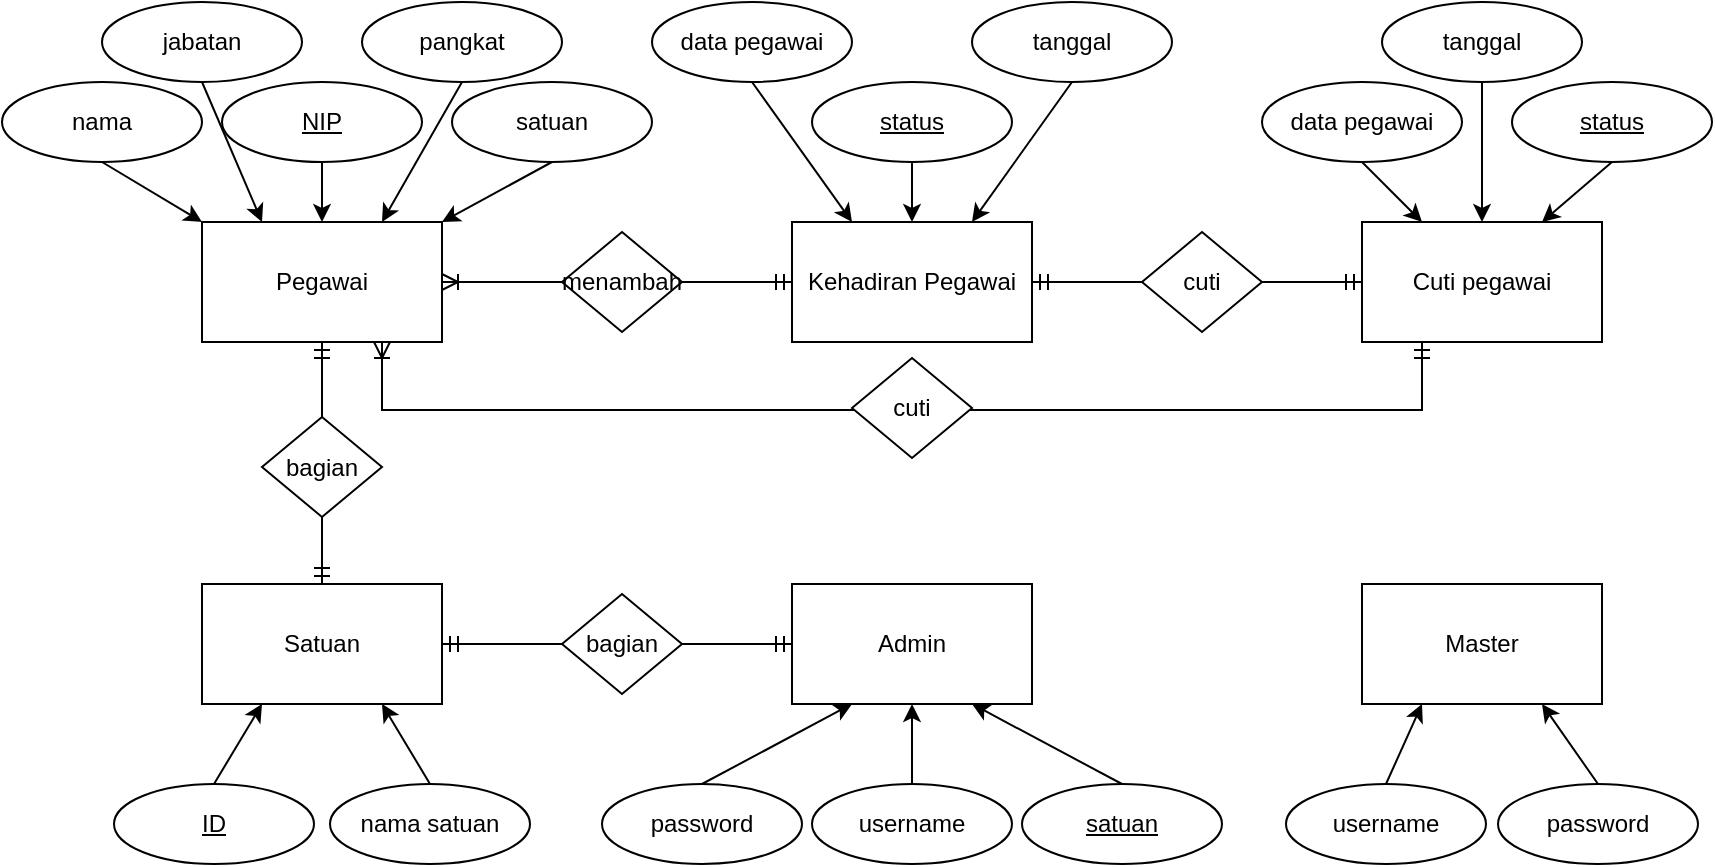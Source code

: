 <mxfile version="24.8.3">
  <diagram name="Page-1" id="GOccfhmQ8TeXtUk-7QE0">
    <mxGraphModel dx="882" dy="547" grid="1" gridSize="10" guides="1" tooltips="1" connect="1" arrows="1" fold="1" page="1" pageScale="1" pageWidth="1169" pageHeight="827" math="0" shadow="0">
      <root>
        <mxCell id="0" />
        <mxCell id="1" parent="0" />
        <mxCell id="JraNS6OQeRAOPN6oG29U-1" value="Pegawai" style="rounded=0;whiteSpace=wrap;html=1;" vertex="1" parent="1">
          <mxGeometry x="257" y="308" width="120" height="60" as="geometry" />
        </mxCell>
        <mxCell id="JraNS6OQeRAOPN6oG29U-84" style="rounded=0;orthogonalLoop=1;jettySize=auto;html=1;exitX=0.5;exitY=1;exitDx=0;exitDy=0;entryX=0.5;entryY=0;entryDx=0;entryDy=0;" edge="1" parent="1" source="JraNS6OQeRAOPN6oG29U-3" target="JraNS6OQeRAOPN6oG29U-1">
          <mxGeometry relative="1" as="geometry" />
        </mxCell>
        <mxCell id="JraNS6OQeRAOPN6oG29U-3" value="NIP" style="ellipse;whiteSpace=wrap;html=1;align=center;fontStyle=4;" vertex="1" parent="1">
          <mxGeometry x="267" y="238" width="100" height="40" as="geometry" />
        </mxCell>
        <mxCell id="JraNS6OQeRAOPN6oG29U-82" style="rounded=0;orthogonalLoop=1;jettySize=auto;html=1;exitX=0.5;exitY=1;exitDx=0;exitDy=0;entryX=0;entryY=0;entryDx=0;entryDy=0;" edge="1" parent="1" source="JraNS6OQeRAOPN6oG29U-4" target="JraNS6OQeRAOPN6oG29U-1">
          <mxGeometry relative="1" as="geometry" />
        </mxCell>
        <mxCell id="JraNS6OQeRAOPN6oG29U-4" value="nama" style="ellipse;whiteSpace=wrap;html=1;align=center;" vertex="1" parent="1">
          <mxGeometry x="157" y="238" width="100" height="40" as="geometry" />
        </mxCell>
        <mxCell id="JraNS6OQeRAOPN6oG29U-80" style="rounded=0;orthogonalLoop=1;jettySize=auto;html=1;exitX=0.5;exitY=1;exitDx=0;exitDy=0;entryX=0.25;entryY=0;entryDx=0;entryDy=0;" edge="1" parent="1" source="JraNS6OQeRAOPN6oG29U-5" target="JraNS6OQeRAOPN6oG29U-1">
          <mxGeometry relative="1" as="geometry" />
        </mxCell>
        <mxCell id="JraNS6OQeRAOPN6oG29U-5" value="jabatan" style="ellipse;whiteSpace=wrap;html=1;align=center;" vertex="1" parent="1">
          <mxGeometry x="207" y="198" width="100" height="40" as="geometry" />
        </mxCell>
        <mxCell id="JraNS6OQeRAOPN6oG29U-81" style="rounded=0;orthogonalLoop=1;jettySize=auto;html=1;exitX=0.5;exitY=1;exitDx=0;exitDy=0;entryX=0.75;entryY=0;entryDx=0;entryDy=0;" edge="1" parent="1" source="JraNS6OQeRAOPN6oG29U-6" target="JraNS6OQeRAOPN6oG29U-1">
          <mxGeometry relative="1" as="geometry" />
        </mxCell>
        <mxCell id="JraNS6OQeRAOPN6oG29U-6" value="pangkat" style="ellipse;whiteSpace=wrap;html=1;align=center;" vertex="1" parent="1">
          <mxGeometry x="337" y="198" width="100" height="40" as="geometry" />
        </mxCell>
        <mxCell id="JraNS6OQeRAOPN6oG29U-7" value="Satuan" style="rounded=0;whiteSpace=wrap;html=1;" vertex="1" parent="1">
          <mxGeometry x="257" y="489" width="120" height="60" as="geometry" />
        </mxCell>
        <mxCell id="JraNS6OQeRAOPN6oG29U-8" value="Admin" style="rounded=0;whiteSpace=wrap;html=1;" vertex="1" parent="1">
          <mxGeometry x="552" y="489" width="120" height="60" as="geometry" />
        </mxCell>
        <mxCell id="JraNS6OQeRAOPN6oG29U-44" style="rounded=0;orthogonalLoop=1;jettySize=auto;html=1;exitX=0.5;exitY=0;exitDx=0;exitDy=0;entryX=0.25;entryY=1;entryDx=0;entryDy=0;" edge="1" parent="1" source="JraNS6OQeRAOPN6oG29U-9" target="JraNS6OQeRAOPN6oG29U-7">
          <mxGeometry relative="1" as="geometry" />
        </mxCell>
        <mxCell id="JraNS6OQeRAOPN6oG29U-9" value="&lt;u&gt;ID&lt;/u&gt;" style="ellipse;whiteSpace=wrap;html=1;align=center;" vertex="1" parent="1">
          <mxGeometry x="213" y="589" width="100" height="40" as="geometry" />
        </mxCell>
        <mxCell id="JraNS6OQeRAOPN6oG29U-45" style="rounded=0;orthogonalLoop=1;jettySize=auto;html=1;exitX=0.5;exitY=0;exitDx=0;exitDy=0;entryX=0.75;entryY=1;entryDx=0;entryDy=0;" edge="1" parent="1" source="JraNS6OQeRAOPN6oG29U-10" target="JraNS6OQeRAOPN6oG29U-7">
          <mxGeometry relative="1" as="geometry" />
        </mxCell>
        <mxCell id="JraNS6OQeRAOPN6oG29U-10" value="nama satuan" style="ellipse;whiteSpace=wrap;html=1;align=center;" vertex="1" parent="1">
          <mxGeometry x="321" y="589" width="100" height="40" as="geometry" />
        </mxCell>
        <mxCell id="JraNS6OQeRAOPN6oG29U-34" style="rounded=0;orthogonalLoop=1;jettySize=auto;html=1;exitX=0.5;exitY=0;exitDx=0;exitDy=0;entryX=0.5;entryY=1;entryDx=0;entryDy=0;" edge="1" parent="1" source="JraNS6OQeRAOPN6oG29U-11" target="JraNS6OQeRAOPN6oG29U-8">
          <mxGeometry relative="1" as="geometry" />
        </mxCell>
        <mxCell id="JraNS6OQeRAOPN6oG29U-11" value="username" style="ellipse;whiteSpace=wrap;html=1;align=center;" vertex="1" parent="1">
          <mxGeometry x="562" y="589" width="100" height="40" as="geometry" />
        </mxCell>
        <mxCell id="JraNS6OQeRAOPN6oG29U-41" style="rounded=0;orthogonalLoop=1;jettySize=auto;html=1;exitX=0.5;exitY=0;exitDx=0;exitDy=0;entryX=0.25;entryY=1;entryDx=0;entryDy=0;" edge="1" parent="1" source="JraNS6OQeRAOPN6oG29U-12" target="JraNS6OQeRAOPN6oG29U-8">
          <mxGeometry relative="1" as="geometry" />
        </mxCell>
        <mxCell id="JraNS6OQeRAOPN6oG29U-12" value="password" style="ellipse;whiteSpace=wrap;html=1;align=center;" vertex="1" parent="1">
          <mxGeometry x="457" y="589" width="100" height="40" as="geometry" />
        </mxCell>
        <mxCell id="JraNS6OQeRAOPN6oG29U-43" style="rounded=0;orthogonalLoop=1;jettySize=auto;html=1;exitX=0.5;exitY=0;exitDx=0;exitDy=0;entryX=0.75;entryY=1;entryDx=0;entryDy=0;" edge="1" parent="1" source="JraNS6OQeRAOPN6oG29U-13" target="JraNS6OQeRAOPN6oG29U-8">
          <mxGeometry relative="1" as="geometry" />
        </mxCell>
        <mxCell id="JraNS6OQeRAOPN6oG29U-13" value="&lt;u&gt;satuan&lt;/u&gt;" style="ellipse;whiteSpace=wrap;html=1;align=center;" vertex="1" parent="1">
          <mxGeometry x="667" y="589" width="100" height="40" as="geometry" />
        </mxCell>
        <mxCell id="JraNS6OQeRAOPN6oG29U-14" value="Master" style="rounded=0;whiteSpace=wrap;html=1;" vertex="1" parent="1">
          <mxGeometry x="837" y="489" width="120" height="60" as="geometry" />
        </mxCell>
        <mxCell id="JraNS6OQeRAOPN6oG29U-56" style="rounded=0;orthogonalLoop=1;jettySize=auto;html=1;exitX=0.5;exitY=0;exitDx=0;exitDy=0;entryX=0.25;entryY=1;entryDx=0;entryDy=0;" edge="1" parent="1" source="JraNS6OQeRAOPN6oG29U-15" target="JraNS6OQeRAOPN6oG29U-14">
          <mxGeometry relative="1" as="geometry" />
        </mxCell>
        <mxCell id="JraNS6OQeRAOPN6oG29U-15" value="username" style="ellipse;whiteSpace=wrap;html=1;align=center;" vertex="1" parent="1">
          <mxGeometry x="799" y="589" width="100" height="40" as="geometry" />
        </mxCell>
        <mxCell id="JraNS6OQeRAOPN6oG29U-57" style="rounded=0;orthogonalLoop=1;jettySize=auto;html=1;exitX=0.5;exitY=0;exitDx=0;exitDy=0;entryX=0.75;entryY=1;entryDx=0;entryDy=0;" edge="1" parent="1" source="JraNS6OQeRAOPN6oG29U-16" target="JraNS6OQeRAOPN6oG29U-14">
          <mxGeometry relative="1" as="geometry" />
        </mxCell>
        <mxCell id="JraNS6OQeRAOPN6oG29U-16" value="password" style="ellipse;whiteSpace=wrap;html=1;align=center;" vertex="1" parent="1">
          <mxGeometry x="905" y="589" width="100" height="40" as="geometry" />
        </mxCell>
        <mxCell id="JraNS6OQeRAOPN6oG29U-17" value="Kehadiran Pegawai" style="rounded=0;whiteSpace=wrap;html=1;" vertex="1" parent="1">
          <mxGeometry x="552" y="308" width="120" height="60" as="geometry" />
        </mxCell>
        <mxCell id="JraNS6OQeRAOPN6oG29U-37" style="rounded=0;orthogonalLoop=1;jettySize=auto;html=1;exitX=0.5;exitY=1;exitDx=0;exitDy=0;entryX=0.25;entryY=0;entryDx=0;entryDy=0;" edge="1" parent="1" source="JraNS6OQeRAOPN6oG29U-18" target="JraNS6OQeRAOPN6oG29U-17">
          <mxGeometry relative="1" as="geometry" />
        </mxCell>
        <mxCell id="JraNS6OQeRAOPN6oG29U-18" value="data pegawai" style="ellipse;whiteSpace=wrap;html=1;align=center;" vertex="1" parent="1">
          <mxGeometry x="482" y="198" width="100" height="40" as="geometry" />
        </mxCell>
        <mxCell id="JraNS6OQeRAOPN6oG29U-38" style="rounded=0;orthogonalLoop=1;jettySize=auto;html=1;exitX=0.5;exitY=1;exitDx=0;exitDy=0;entryX=0.75;entryY=0;entryDx=0;entryDy=0;" edge="1" parent="1" source="JraNS6OQeRAOPN6oG29U-19" target="JraNS6OQeRAOPN6oG29U-17">
          <mxGeometry relative="1" as="geometry" />
        </mxCell>
        <mxCell id="JraNS6OQeRAOPN6oG29U-19" value="tanggal" style="ellipse;whiteSpace=wrap;html=1;align=center;" vertex="1" parent="1">
          <mxGeometry x="642" y="198" width="100" height="40" as="geometry" />
        </mxCell>
        <mxCell id="JraNS6OQeRAOPN6oG29U-39" style="rounded=0;orthogonalLoop=1;jettySize=auto;html=1;exitX=0.5;exitY=1;exitDx=0;exitDy=0;entryX=0.5;entryY=0;entryDx=0;entryDy=0;" edge="1" parent="1" source="JraNS6OQeRAOPN6oG29U-20" target="JraNS6OQeRAOPN6oG29U-17">
          <mxGeometry relative="1" as="geometry" />
        </mxCell>
        <mxCell id="JraNS6OQeRAOPN6oG29U-20" value="&lt;u&gt;status&lt;/u&gt;" style="ellipse;whiteSpace=wrap;html=1;align=center;" vertex="1" parent="1">
          <mxGeometry x="562" y="238" width="100" height="40" as="geometry" />
        </mxCell>
        <mxCell id="JraNS6OQeRAOPN6oG29U-21" value="Cuti pegawai" style="rounded=0;whiteSpace=wrap;html=1;" vertex="1" parent="1">
          <mxGeometry x="837" y="308" width="120" height="60" as="geometry" />
        </mxCell>
        <mxCell id="JraNS6OQeRAOPN6oG29U-90" style="rounded=0;orthogonalLoop=1;jettySize=auto;html=1;exitX=0.5;exitY=1;exitDx=0;exitDy=0;entryX=0.25;entryY=0;entryDx=0;entryDy=0;" edge="1" parent="1" source="JraNS6OQeRAOPN6oG29U-23" target="JraNS6OQeRAOPN6oG29U-21">
          <mxGeometry relative="1" as="geometry" />
        </mxCell>
        <mxCell id="JraNS6OQeRAOPN6oG29U-23" value="data pegawai" style="ellipse;whiteSpace=wrap;html=1;align=center;" vertex="1" parent="1">
          <mxGeometry x="787" y="238" width="100" height="40" as="geometry" />
        </mxCell>
        <mxCell id="JraNS6OQeRAOPN6oG29U-89" style="rounded=0;orthogonalLoop=1;jettySize=auto;html=1;exitX=0.5;exitY=1;exitDx=0;exitDy=0;entryX=0.5;entryY=0;entryDx=0;entryDy=0;" edge="1" parent="1" source="JraNS6OQeRAOPN6oG29U-24" target="JraNS6OQeRAOPN6oG29U-21">
          <mxGeometry relative="1" as="geometry" />
        </mxCell>
        <mxCell id="JraNS6OQeRAOPN6oG29U-24" value="tanggal" style="ellipse;whiteSpace=wrap;html=1;align=center;" vertex="1" parent="1">
          <mxGeometry x="847" y="198" width="100" height="40" as="geometry" />
        </mxCell>
        <mxCell id="JraNS6OQeRAOPN6oG29U-91" style="rounded=0;orthogonalLoop=1;jettySize=auto;html=1;exitX=0.5;exitY=1;exitDx=0;exitDy=0;entryX=0.75;entryY=0;entryDx=0;entryDy=0;" edge="1" parent="1" source="JraNS6OQeRAOPN6oG29U-26" target="JraNS6OQeRAOPN6oG29U-21">
          <mxGeometry relative="1" as="geometry" />
        </mxCell>
        <mxCell id="JraNS6OQeRAOPN6oG29U-26" value="&lt;u&gt;status&lt;/u&gt;" style="ellipse;whiteSpace=wrap;html=1;align=center;" vertex="1" parent="1">
          <mxGeometry x="912" y="238" width="100" height="40" as="geometry" />
        </mxCell>
        <mxCell id="JraNS6OQeRAOPN6oG29U-83" style="rounded=0;orthogonalLoop=1;jettySize=auto;html=1;exitX=0.5;exitY=1;exitDx=0;exitDy=0;entryX=1;entryY=0;entryDx=0;entryDy=0;" edge="1" parent="1" source="JraNS6OQeRAOPN6oG29U-58" target="JraNS6OQeRAOPN6oG29U-1">
          <mxGeometry relative="1" as="geometry" />
        </mxCell>
        <mxCell id="JraNS6OQeRAOPN6oG29U-58" value="satuan" style="ellipse;whiteSpace=wrap;html=1;align=center;" vertex="1" parent="1">
          <mxGeometry x="382" y="238" width="100" height="40" as="geometry" />
        </mxCell>
        <mxCell id="JraNS6OQeRAOPN6oG29U-76" value="" style="fontSize=12;html=1;endArrow=ERmandOne;startArrow=ERmandOne;rounded=0;exitX=1;exitY=0.5;exitDx=0;exitDy=0;entryX=0;entryY=0.5;entryDx=0;entryDy=0;" edge="1" parent="1" source="JraNS6OQeRAOPN6oG29U-7" target="JraNS6OQeRAOPN6oG29U-8">
          <mxGeometry width="100" height="100" relative="1" as="geometry">
            <mxPoint x="417" y="509" as="sourcePoint" />
            <mxPoint x="417" y="349" as="targetPoint" />
          </mxGeometry>
        </mxCell>
        <mxCell id="JraNS6OQeRAOPN6oG29U-64" value="bagian" style="shape=rhombus;html=1;dashed=0;whiteSpace=wrap;perimeter=rhombusPerimeter;" vertex="1" parent="1">
          <mxGeometry x="437" y="494" width="60" height="50" as="geometry" />
        </mxCell>
        <mxCell id="JraNS6OQeRAOPN6oG29U-77" value="" style="fontSize=12;html=1;endArrow=ERmandOne;startArrow=ERmandOne;rounded=0;exitX=1;exitY=0.5;exitDx=0;exitDy=0;entryX=0;entryY=0.5;entryDx=0;entryDy=0;" edge="1" parent="1" source="JraNS6OQeRAOPN6oG29U-17" target="JraNS6OQeRAOPN6oG29U-21">
          <mxGeometry width="100" height="100" relative="1" as="geometry">
            <mxPoint x="747" y="525" as="sourcePoint" />
            <mxPoint x="747" y="365" as="targetPoint" />
          </mxGeometry>
        </mxCell>
        <mxCell id="JraNS6OQeRAOPN6oG29U-68" value="cuti" style="shape=rhombus;html=1;dashed=0;whiteSpace=wrap;perimeter=rhombusPerimeter;" vertex="1" parent="1">
          <mxGeometry x="727" y="313" width="60" height="50" as="geometry" />
        </mxCell>
        <mxCell id="JraNS6OQeRAOPN6oG29U-78" value="" style="fontSize=12;html=1;endArrow=ERoneToMany;startArrow=ERmandOne;rounded=0;entryX=1;entryY=0.5;entryDx=0;entryDy=0;exitX=0;exitY=0.5;exitDx=0;exitDy=0;" edge="1" parent="1" source="JraNS6OQeRAOPN6oG29U-17" target="JraNS6OQeRAOPN6oG29U-1">
          <mxGeometry width="100" height="100" relative="1" as="geometry">
            <mxPoint x="617" y="468" as="sourcePoint" />
            <mxPoint x="717" y="368" as="targetPoint" />
          </mxGeometry>
        </mxCell>
        <mxCell id="JraNS6OQeRAOPN6oG29U-66" value="menambah" style="shape=rhombus;html=1;dashed=0;whiteSpace=wrap;perimeter=rhombusPerimeter;" vertex="1" parent="1">
          <mxGeometry x="437" y="313" width="60" height="50" as="geometry" />
        </mxCell>
        <mxCell id="JraNS6OQeRAOPN6oG29U-79" value="" style="fontSize=12;html=1;endArrow=ERmandOne;startArrow=ERmandOne;rounded=0;exitX=0.5;exitY=0;exitDx=0;exitDy=0;entryX=0.5;entryY=1;entryDx=0;entryDy=0;" edge="1" parent="1" source="JraNS6OQeRAOPN6oG29U-7" target="JraNS6OQeRAOPN6oG29U-1">
          <mxGeometry width="100" height="100" relative="1" as="geometry">
            <mxPoint x="317" y="489" as="sourcePoint" />
            <mxPoint x="317" y="368" as="targetPoint" />
          </mxGeometry>
        </mxCell>
        <mxCell id="JraNS6OQeRAOPN6oG29U-2" value="bagian" style="shape=rhombus;html=1;dashed=0;whiteSpace=wrap;perimeter=rhombusPerimeter;" vertex="1" parent="1">
          <mxGeometry x="287" y="405.5" width="60" height="50" as="geometry" />
        </mxCell>
        <mxCell id="JraNS6OQeRAOPN6oG29U-86" value="" style="fontSize=12;html=1;endArrow=ERoneToMany;startArrow=ERmandOne;rounded=0;entryX=0.75;entryY=1;entryDx=0;entryDy=0;exitX=0.25;exitY=1;exitDx=0;exitDy=0;edgeStyle=orthogonalEdgeStyle;" edge="1" parent="1" source="JraNS6OQeRAOPN6oG29U-21" target="JraNS6OQeRAOPN6oG29U-1">
          <mxGeometry width="100" height="100" relative="1" as="geometry">
            <mxPoint x="612" y="406" as="sourcePoint" />
            <mxPoint x="437" y="406" as="targetPoint" />
            <Array as="points">
              <mxPoint x="867" y="402" />
              <mxPoint x="347" y="402" />
            </Array>
          </mxGeometry>
        </mxCell>
        <mxCell id="JraNS6OQeRAOPN6oG29U-87" value="cuti" style="shape=rhombus;html=1;dashed=0;whiteSpace=wrap;perimeter=rhombusPerimeter;" vertex="1" parent="1">
          <mxGeometry x="582" y="376" width="60" height="50" as="geometry" />
        </mxCell>
      </root>
    </mxGraphModel>
  </diagram>
</mxfile>
